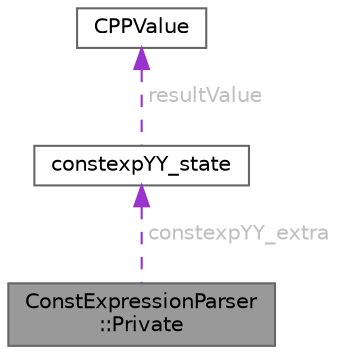 digraph "ConstExpressionParser::Private"
{
 // INTERACTIVE_SVG=YES
 // LATEX_PDF_SIZE
  bgcolor="transparent";
  edge [fontname=Helvetica,fontsize=10,labelfontname=Helvetica,labelfontsize=10];
  node [fontname=Helvetica,fontsize=10,shape=box,height=0.2,width=0.4];
  Node1 [label="ConstExpressionParser\l::Private",height=0.2,width=0.4,color="gray40", fillcolor="grey60", style="filled", fontcolor="black",tooltip=" "];
  Node2 -> Node1 [dir="back",color="darkorchid3",style="dashed",label=" constexpYY_extra",fontcolor="grey" ];
  Node2 [label="constexpYY_state",height=0.2,width=0.4,color="gray40", fillcolor="white", style="filled",URL="$d3/d1e/structconstexp_y_y__state.html",tooltip=" "];
  Node3 -> Node2 [dir="back",color="darkorchid3",style="dashed",label=" resultValue",fontcolor="grey" ];
  Node3 [label="CPPValue",height=0.2,width=0.4,color="gray40", fillcolor="white", style="filled",URL="$d2/d75/class_c_p_p_value.html",tooltip="A class representing a C-preprocessor value."];
}
